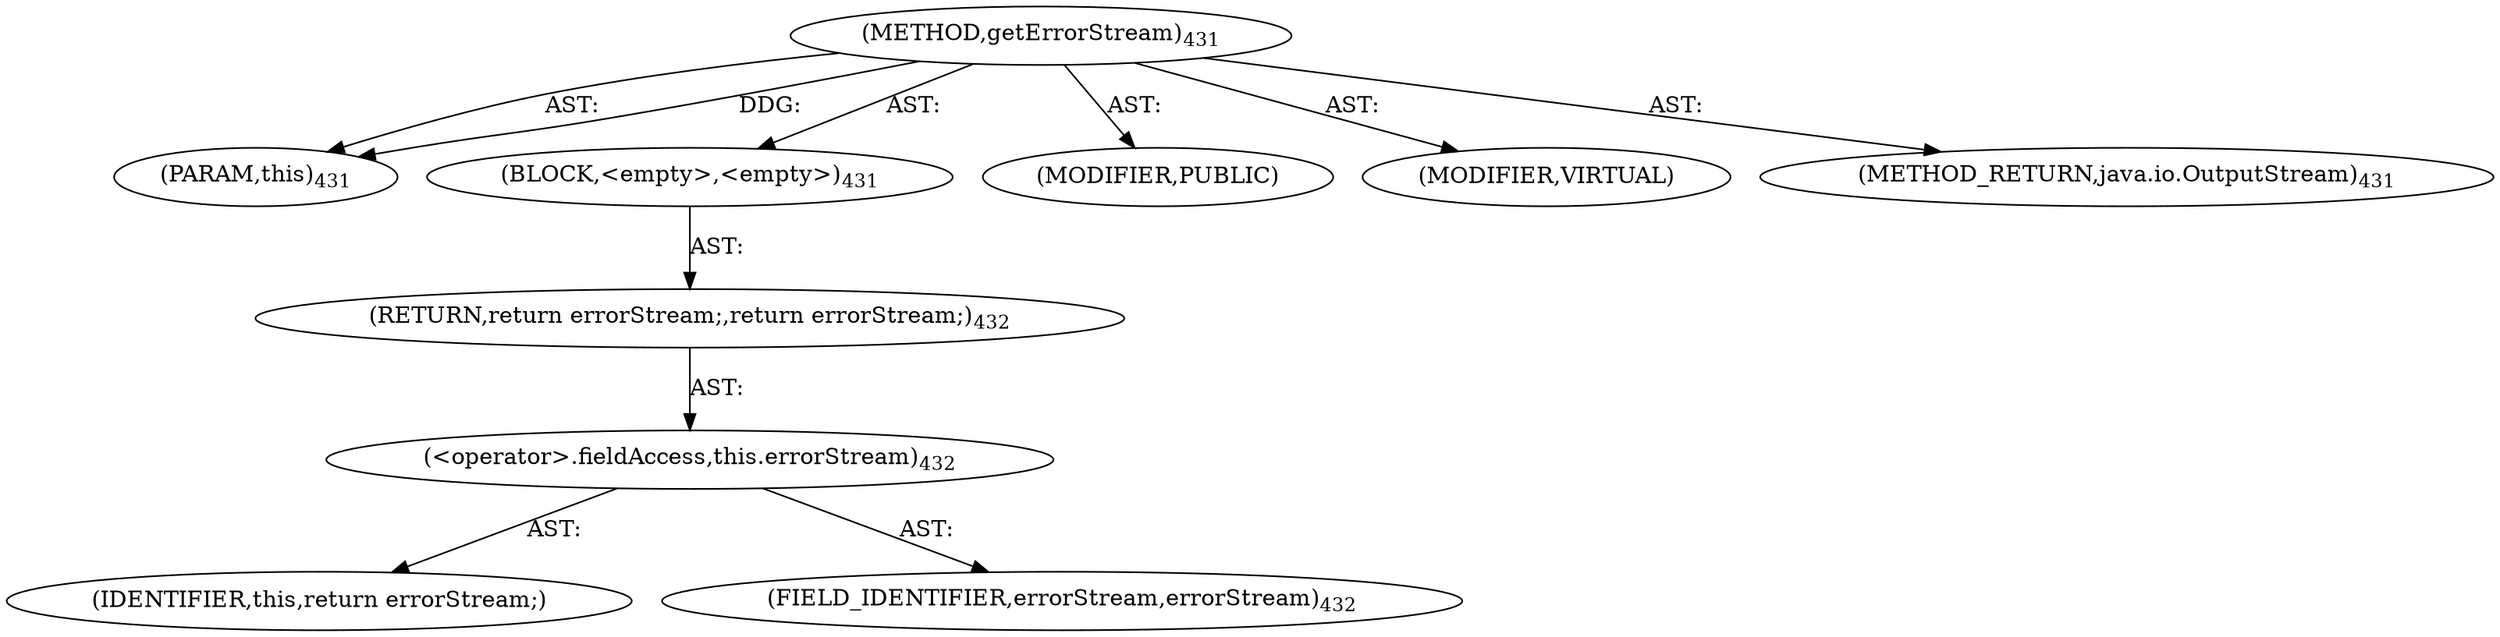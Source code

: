digraph "getErrorStream" {  
"111669149714" [label = <(METHOD,getErrorStream)<SUB>431</SUB>> ]
"115964117029" [label = <(PARAM,this)<SUB>431</SUB>> ]
"25769803825" [label = <(BLOCK,&lt;empty&gt;,&lt;empty&gt;)<SUB>431</SUB>> ]
"146028888068" [label = <(RETURN,return errorStream;,return errorStream;)<SUB>432</SUB>> ]
"30064771331" [label = <(&lt;operator&gt;.fieldAccess,this.errorStream)<SUB>432</SUB>> ]
"68719476906" [label = <(IDENTIFIER,this,return errorStream;)> ]
"55834574968" [label = <(FIELD_IDENTIFIER,errorStream,errorStream)<SUB>432</SUB>> ]
"133143986228" [label = <(MODIFIER,PUBLIC)> ]
"133143986229" [label = <(MODIFIER,VIRTUAL)> ]
"128849018898" [label = <(METHOD_RETURN,java.io.OutputStream)<SUB>431</SUB>> ]
  "111669149714" -> "115964117029"  [ label = "AST: "] 
  "111669149714" -> "25769803825"  [ label = "AST: "] 
  "111669149714" -> "133143986228"  [ label = "AST: "] 
  "111669149714" -> "133143986229"  [ label = "AST: "] 
  "111669149714" -> "128849018898"  [ label = "AST: "] 
  "25769803825" -> "146028888068"  [ label = "AST: "] 
  "146028888068" -> "30064771331"  [ label = "AST: "] 
  "30064771331" -> "68719476906"  [ label = "AST: "] 
  "30064771331" -> "55834574968"  [ label = "AST: "] 
  "111669149714" -> "115964117029"  [ label = "DDG: "] 
}
